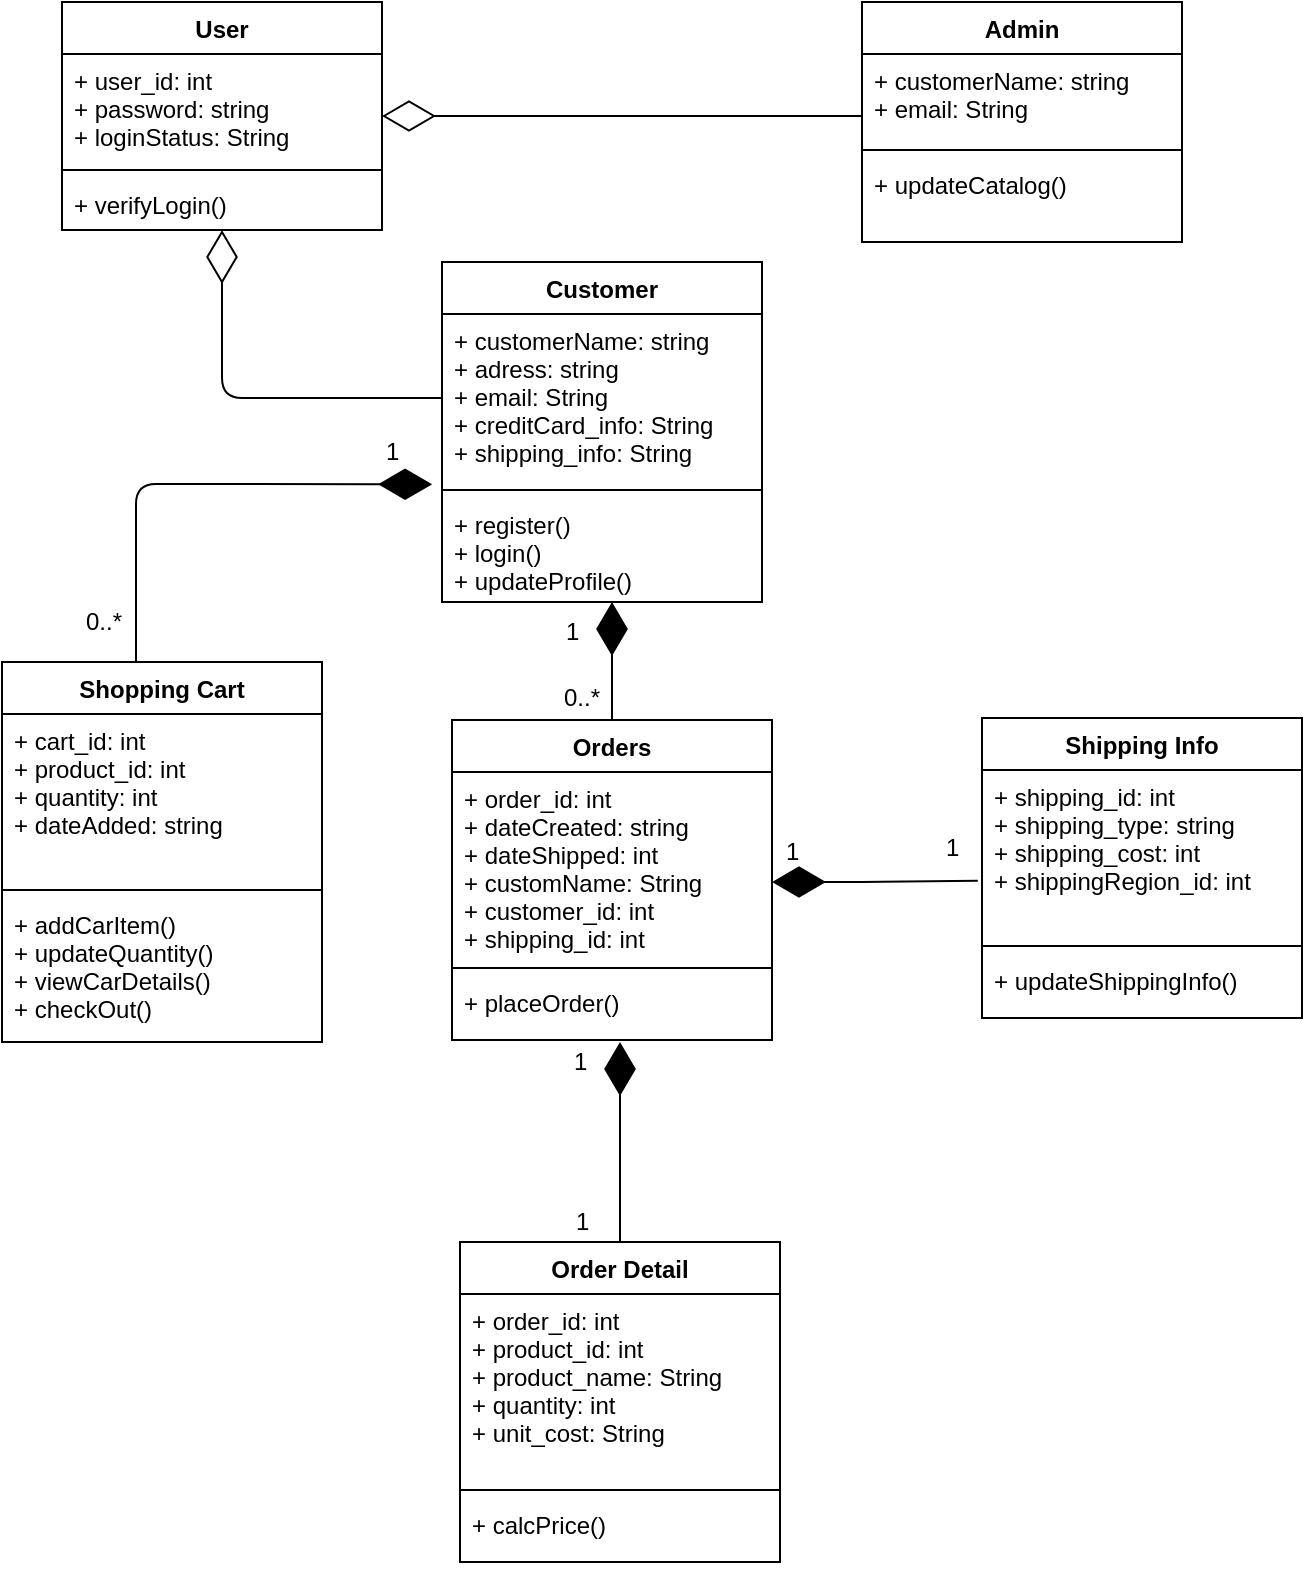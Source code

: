 <mxfile version="12.2.4" pages="1"><diagram id="qolGmcrfvhmAgD1eSpPV" name="Page-1"><mxGraphModel dx="554" dy="454" grid="1" gridSize="10" guides="1" tooltips="1" connect="1" arrows="1" fold="1" page="1" pageScale="1" pageWidth="850" pageHeight="1100" math="0" shadow="0"><root><mxCell id="0"/><mxCell id="1" parent="0"/><mxCell id="6" value="Customer" style="swimlane;fontStyle=1;align=center;verticalAlign=top;childLayout=stackLayout;horizontal=1;startSize=26;horizontalStack=0;resizeParent=1;resizeParentMax=0;resizeLast=0;collapsible=1;marginBottom=0;" parent="1" vertex="1"><mxGeometry x="310" y="170" width="160" height="170" as="geometry"/></mxCell><mxCell id="7" value="+ customerName: string&#10;+ adress: string&#10;+ email: String&#10;+ creditCard_info: String&#10;+ shipping_info: String" style="text;strokeColor=none;fillColor=none;align=left;verticalAlign=top;spacingLeft=4;spacingRight=4;overflow=hidden;rotatable=0;points=[[0,0.5],[1,0.5]];portConstraint=eastwest;" parent="6" vertex="1"><mxGeometry y="26" width="160" height="84" as="geometry"/></mxCell><mxCell id="8" value="" style="line;strokeWidth=1;fillColor=none;align=left;verticalAlign=middle;spacingTop=-1;spacingLeft=3;spacingRight=3;rotatable=0;labelPosition=right;points=[];portConstraint=eastwest;" parent="6" vertex="1"><mxGeometry y="110" width="160" height="8" as="geometry"/></mxCell><mxCell id="9" value="+ register()&#10;+ login()&#10;+ updateProfile()" style="text;strokeColor=none;fillColor=none;align=left;verticalAlign=top;spacingLeft=4;spacingRight=4;overflow=hidden;rotatable=0;points=[[0,0.5],[1,0.5]];portConstraint=eastwest;" parent="6" vertex="1"><mxGeometry y="118" width="160" height="52" as="geometry"/></mxCell><mxCell id="10" value="User" style="swimlane;fontStyle=1;align=center;verticalAlign=top;childLayout=stackLayout;horizontal=1;startSize=26;horizontalStack=0;resizeParent=1;resizeParentMax=0;resizeLast=0;collapsible=1;marginBottom=0;" parent="1" vertex="1"><mxGeometry x="120" y="40" width="160" height="114" as="geometry"/></mxCell><mxCell id="11" value="+ user_id: int&#10;+ password: string&#10;+ loginStatus: String" style="text;strokeColor=none;fillColor=none;align=left;verticalAlign=top;spacingLeft=4;spacingRight=4;overflow=hidden;rotatable=0;points=[[0,0.5],[1,0.5]];portConstraint=eastwest;" parent="10" vertex="1"><mxGeometry y="26" width="160" height="54" as="geometry"/></mxCell><mxCell id="12" value="" style="line;strokeWidth=1;fillColor=none;align=left;verticalAlign=middle;spacingTop=-1;spacingLeft=3;spacingRight=3;rotatable=0;labelPosition=right;points=[];portConstraint=eastwest;" parent="10" vertex="1"><mxGeometry y="80" width="160" height="8" as="geometry"/></mxCell><mxCell id="13" value="+ verifyLogin()" style="text;strokeColor=none;fillColor=none;align=left;verticalAlign=top;spacingLeft=4;spacingRight=4;overflow=hidden;rotatable=0;points=[[0,0.5],[1,0.5]];portConstraint=eastwest;" parent="10" vertex="1"><mxGeometry y="88" width="160" height="26" as="geometry"/></mxCell><mxCell id="14" value="Admin" style="swimlane;fontStyle=1;align=center;verticalAlign=top;childLayout=stackLayout;horizontal=1;startSize=26;horizontalStack=0;resizeParent=1;resizeParentMax=0;resizeLast=0;collapsible=1;marginBottom=0;" parent="1" vertex="1"><mxGeometry x="520" y="40" width="160" height="120" as="geometry"/></mxCell><mxCell id="15" value="+ customerName: string&#10;+ email: String" style="text;strokeColor=none;fillColor=none;align=left;verticalAlign=top;spacingLeft=4;spacingRight=4;overflow=hidden;rotatable=0;points=[[0,0.5],[1,0.5]];portConstraint=eastwest;" parent="14" vertex="1"><mxGeometry y="26" width="160" height="44" as="geometry"/></mxCell><mxCell id="16" value="" style="line;strokeWidth=1;fillColor=none;align=left;verticalAlign=middle;spacingTop=-1;spacingLeft=3;spacingRight=3;rotatable=0;labelPosition=right;points=[];portConstraint=eastwest;" parent="14" vertex="1"><mxGeometry y="70" width="160" height="8" as="geometry"/></mxCell><mxCell id="17" value="+ updateCatalog()" style="text;strokeColor=none;fillColor=none;align=left;verticalAlign=top;spacingLeft=4;spacingRight=4;overflow=hidden;rotatable=0;points=[[0,0.5],[1,0.5]];portConstraint=eastwest;" parent="14" vertex="1"><mxGeometry y="78" width="160" height="42" as="geometry"/></mxCell><mxCell id="18" value="Shipping Info" style="swimlane;fontStyle=1;align=center;verticalAlign=top;childLayout=stackLayout;horizontal=1;startSize=26;horizontalStack=0;resizeParent=1;resizeParentMax=0;resizeLast=0;collapsible=1;marginBottom=0;" parent="1" vertex="1"><mxGeometry x="580" y="398" width="160" height="150" as="geometry"/></mxCell><mxCell id="19" value="+ shipping_id: int&#10;+ shipping_type: string&#10;+ shipping_cost: int&#10;+ shippingRegion_id: int" style="text;strokeColor=none;fillColor=none;align=left;verticalAlign=top;spacingLeft=4;spacingRight=4;overflow=hidden;rotatable=0;points=[[0,0.5],[1,0.5]];portConstraint=eastwest;" parent="18" vertex="1"><mxGeometry y="26" width="160" height="84" as="geometry"/></mxCell><mxCell id="20" value="" style="line;strokeWidth=1;fillColor=none;align=left;verticalAlign=middle;spacingTop=-1;spacingLeft=3;spacingRight=3;rotatable=0;labelPosition=right;points=[];portConstraint=eastwest;" parent="18" vertex="1"><mxGeometry y="110" width="160" height="8" as="geometry"/></mxCell><mxCell id="21" value="+ updateShippingInfo()" style="text;strokeColor=none;fillColor=none;align=left;verticalAlign=top;spacingLeft=4;spacingRight=4;overflow=hidden;rotatable=0;points=[[0,0.5],[1,0.5]];portConstraint=eastwest;" parent="18" vertex="1"><mxGeometry y="118" width="160" height="32" as="geometry"/></mxCell><mxCell id="22" value="Order Detail" style="swimlane;fontStyle=1;align=center;verticalAlign=top;childLayout=stackLayout;horizontal=1;startSize=26;horizontalStack=0;resizeParent=1;resizeParentMax=0;resizeLast=0;collapsible=1;marginBottom=0;" parent="1" vertex="1"><mxGeometry x="319" y="660" width="160" height="160" as="geometry"/></mxCell><mxCell id="23" value="+ order_id: int&#10;+ product_id: int&#10;+ product_name: String&#10;+ quantity: int&#10;+ unit_cost: String" style="text;strokeColor=none;fillColor=none;align=left;verticalAlign=top;spacingLeft=4;spacingRight=4;overflow=hidden;rotatable=0;points=[[0,0.5],[1,0.5]];portConstraint=eastwest;" parent="22" vertex="1"><mxGeometry y="26" width="160" height="94" as="geometry"/></mxCell><mxCell id="24" value="" style="line;strokeWidth=1;fillColor=none;align=left;verticalAlign=middle;spacingTop=-1;spacingLeft=3;spacingRight=3;rotatable=0;labelPosition=right;points=[];portConstraint=eastwest;" parent="22" vertex="1"><mxGeometry y="120" width="160" height="8" as="geometry"/></mxCell><mxCell id="25" value="+ calcPrice()" style="text;strokeColor=none;fillColor=none;align=left;verticalAlign=top;spacingLeft=4;spacingRight=4;overflow=hidden;rotatable=0;points=[[0,0.5],[1,0.5]];portConstraint=eastwest;" parent="22" vertex="1"><mxGeometry y="128" width="160" height="32" as="geometry"/></mxCell><mxCell id="26" value="Shopping Cart" style="swimlane;fontStyle=1;align=center;verticalAlign=top;childLayout=stackLayout;horizontal=1;startSize=26;horizontalStack=0;resizeParent=1;resizeParentMax=0;resizeLast=0;collapsible=1;marginBottom=0;" parent="1" vertex="1"><mxGeometry x="90" y="370" width="160" height="190" as="geometry"/></mxCell><mxCell id="27" value="+ cart_id: int&#10;+ product_id: int&#10;+ quantity: int&#10;+ dateAdded: string" style="text;strokeColor=none;fillColor=none;align=left;verticalAlign=top;spacingLeft=4;spacingRight=4;overflow=hidden;rotatable=0;points=[[0,0.5],[1,0.5]];portConstraint=eastwest;" parent="26" vertex="1"><mxGeometry y="26" width="160" height="84" as="geometry"/></mxCell><mxCell id="28" value="" style="line;strokeWidth=1;fillColor=none;align=left;verticalAlign=middle;spacingTop=-1;spacingLeft=3;spacingRight=3;rotatable=0;labelPosition=right;points=[];portConstraint=eastwest;" parent="26" vertex="1"><mxGeometry y="110" width="160" height="8" as="geometry"/></mxCell><mxCell id="29" value="+ addCarItem()&#10;+ updateQuantity()&#10;+ viewCarDetails()&#10;+ checkOut()" style="text;strokeColor=none;fillColor=none;align=left;verticalAlign=top;spacingLeft=4;spacingRight=4;overflow=hidden;rotatable=0;points=[[0,0.5],[1,0.5]];portConstraint=eastwest;" parent="26" vertex="1"><mxGeometry y="118" width="160" height="72" as="geometry"/></mxCell><mxCell id="31" value="Orders" style="swimlane;fontStyle=1;align=center;verticalAlign=top;childLayout=stackLayout;horizontal=1;startSize=26;horizontalStack=0;resizeParent=1;resizeParentMax=0;resizeLast=0;collapsible=1;marginBottom=0;" parent="1" vertex="1"><mxGeometry x="315" y="399" width="160" height="160" as="geometry"/></mxCell><mxCell id="32" value="+ order_id: int&#10;+ dateCreated: string&#10;+ dateShipped: int&#10;+ customName: String&#10;+ customer_id: int&#10;+ shipping_id: int" style="text;strokeColor=none;fillColor=none;align=left;verticalAlign=top;spacingLeft=4;spacingRight=4;overflow=hidden;rotatable=0;points=[[0,0.5],[1,0.5]];portConstraint=eastwest;" parent="31" vertex="1"><mxGeometry y="26" width="160" height="94" as="geometry"/></mxCell><mxCell id="33" value="" style="line;strokeWidth=1;fillColor=none;align=left;verticalAlign=middle;spacingTop=-1;spacingLeft=3;spacingRight=3;rotatable=0;labelPosition=right;points=[];portConstraint=eastwest;" parent="31" vertex="1"><mxGeometry y="120" width="160" height="8" as="geometry"/></mxCell><mxCell id="34" value="+ placeOrder()" style="text;strokeColor=none;fillColor=none;align=left;verticalAlign=top;spacingLeft=4;spacingRight=4;overflow=hidden;rotatable=0;points=[[0,0.5],[1,0.5]];portConstraint=eastwest;" parent="31" vertex="1"><mxGeometry y="128" width="160" height="32" as="geometry"/></mxCell><mxCell id="35" value="" style="endArrow=diamondThin;endFill=0;endSize=24;html=1;exitX=0;exitY=0.5;exitDx=0;exitDy=0;entryX=0.5;entryY=1;entryDx=0;entryDy=0;" parent="1" source="7" target="10" edge="1"><mxGeometry width="160" relative="1" as="geometry"><mxPoint x="90" y="770" as="sourcePoint"/><mxPoint x="160" y="238" as="targetPoint"/><Array as="points"><mxPoint x="200" y="238"/></Array></mxGeometry></mxCell><mxCell id="36" value="" style="endArrow=diamondThin;endFill=0;endSize=24;html=1;exitX=0;exitY=0.5;exitDx=0;exitDy=0;entryX=1;entryY=0.5;entryDx=0;entryDy=0;" parent="1" target="10" edge="1"><mxGeometry width="160" relative="1" as="geometry"><mxPoint x="520" y="97.0" as="sourcePoint"/><mxPoint x="280" y="93" as="targetPoint"/><Array as="points"><mxPoint x="410" y="97"/></Array></mxGeometry></mxCell><mxCell id="37" value="" style="endArrow=diamondThin;endFill=1;endSize=24;html=1;entryX=-0.031;entryY=-0.132;entryDx=0;entryDy=0;entryPerimeter=0;" parent="1" target="9" edge="1"><mxGeometry width="160" relative="1" as="geometry"><mxPoint x="157" y="370" as="sourcePoint"/><mxPoint x="280" y="300" as="targetPoint"/><Array as="points"><mxPoint x="157" y="281"/></Array></mxGeometry></mxCell><mxCell id="38" value="1" style="text;html=1;resizable=0;points=[];autosize=1;align=left;verticalAlign=top;spacingTop=-4;" parent="1" vertex="1"><mxGeometry x="280" y="255" width="20" height="20" as="geometry"/></mxCell><mxCell id="39" value="0..*" style="text;html=1;resizable=0;points=[];autosize=1;align=left;verticalAlign=top;spacingTop=-4;" parent="1" vertex="1"><mxGeometry x="130" y="340" width="30" height="20" as="geometry"/></mxCell><mxCell id="42" value="" style="endArrow=diamondThin;endFill=1;endSize=24;html=1;exitX=0.5;exitY=0;exitDx=0;exitDy=0;" parent="1" source="31" edge="1"><mxGeometry width="160" relative="1" as="geometry"><mxPoint x="167" y="380" as="sourcePoint"/><mxPoint x="395" y="340" as="targetPoint"/><Array as="points"/></mxGeometry></mxCell><mxCell id="43" value="1" style="text;html=1;resizable=0;points=[];autosize=1;align=left;verticalAlign=top;spacingTop=-4;" parent="1" vertex="1"><mxGeometry x="370" y="345" width="20" height="20" as="geometry"/></mxCell><mxCell id="44" value="0..*" style="text;html=1;resizable=0;points=[];autosize=1;align=left;verticalAlign=top;spacingTop=-4;" parent="1" vertex="1"><mxGeometry x="369" y="378" width="30" height="20" as="geometry"/></mxCell><mxCell id="45" value="" style="endArrow=diamondThin;endFill=1;endSize=24;html=1;exitX=-0.013;exitY=0.659;exitDx=0;exitDy=0;exitPerimeter=0;" parent="1" source="19" edge="1"><mxGeometry width="160" relative="1" as="geometry"><mxPoint x="500" y="689" as="sourcePoint"/><mxPoint x="475" y="480" as="targetPoint"/><Array as="points"><mxPoint x="520" y="480"/></Array></mxGeometry></mxCell><mxCell id="46" value="1" style="text;html=1;resizable=0;points=[];autosize=1;align=left;verticalAlign=top;spacingTop=-4;" parent="1" vertex="1"><mxGeometry x="560" y="453" width="20" height="20" as="geometry"/></mxCell><mxCell id="47" value="1" style="text;html=1;resizable=0;points=[];autosize=1;align=left;verticalAlign=top;spacingTop=-4;" parent="1" vertex="1"><mxGeometry x="480" y="455" width="20" height="20" as="geometry"/></mxCell><mxCell id="48" value="" style="endArrow=diamondThin;endFill=1;endSize=24;html=1;exitX=0.5;exitY=0;exitDx=0;exitDy=0;" parent="1" source="22" edge="1"><mxGeometry width="160" relative="1" as="geometry"><mxPoint x="472.92" y="609.856" as="sourcePoint"/><mxPoint x="399" y="560" as="targetPoint"/><Array as="points"/></mxGeometry></mxCell><mxCell id="49" value="1" style="text;html=1;resizable=0;points=[];autosize=1;align=left;verticalAlign=top;spacingTop=-4;" parent="1" vertex="1"><mxGeometry x="374" y="560" width="20" height="20" as="geometry"/></mxCell><mxCell id="50" value="1" style="text;html=1;resizable=0;points=[];autosize=1;align=left;verticalAlign=top;spacingTop=-4;" parent="1" vertex="1"><mxGeometry x="375" y="640" width="20" height="20" as="geometry"/></mxCell></root></mxGraphModel></diagram></mxfile>